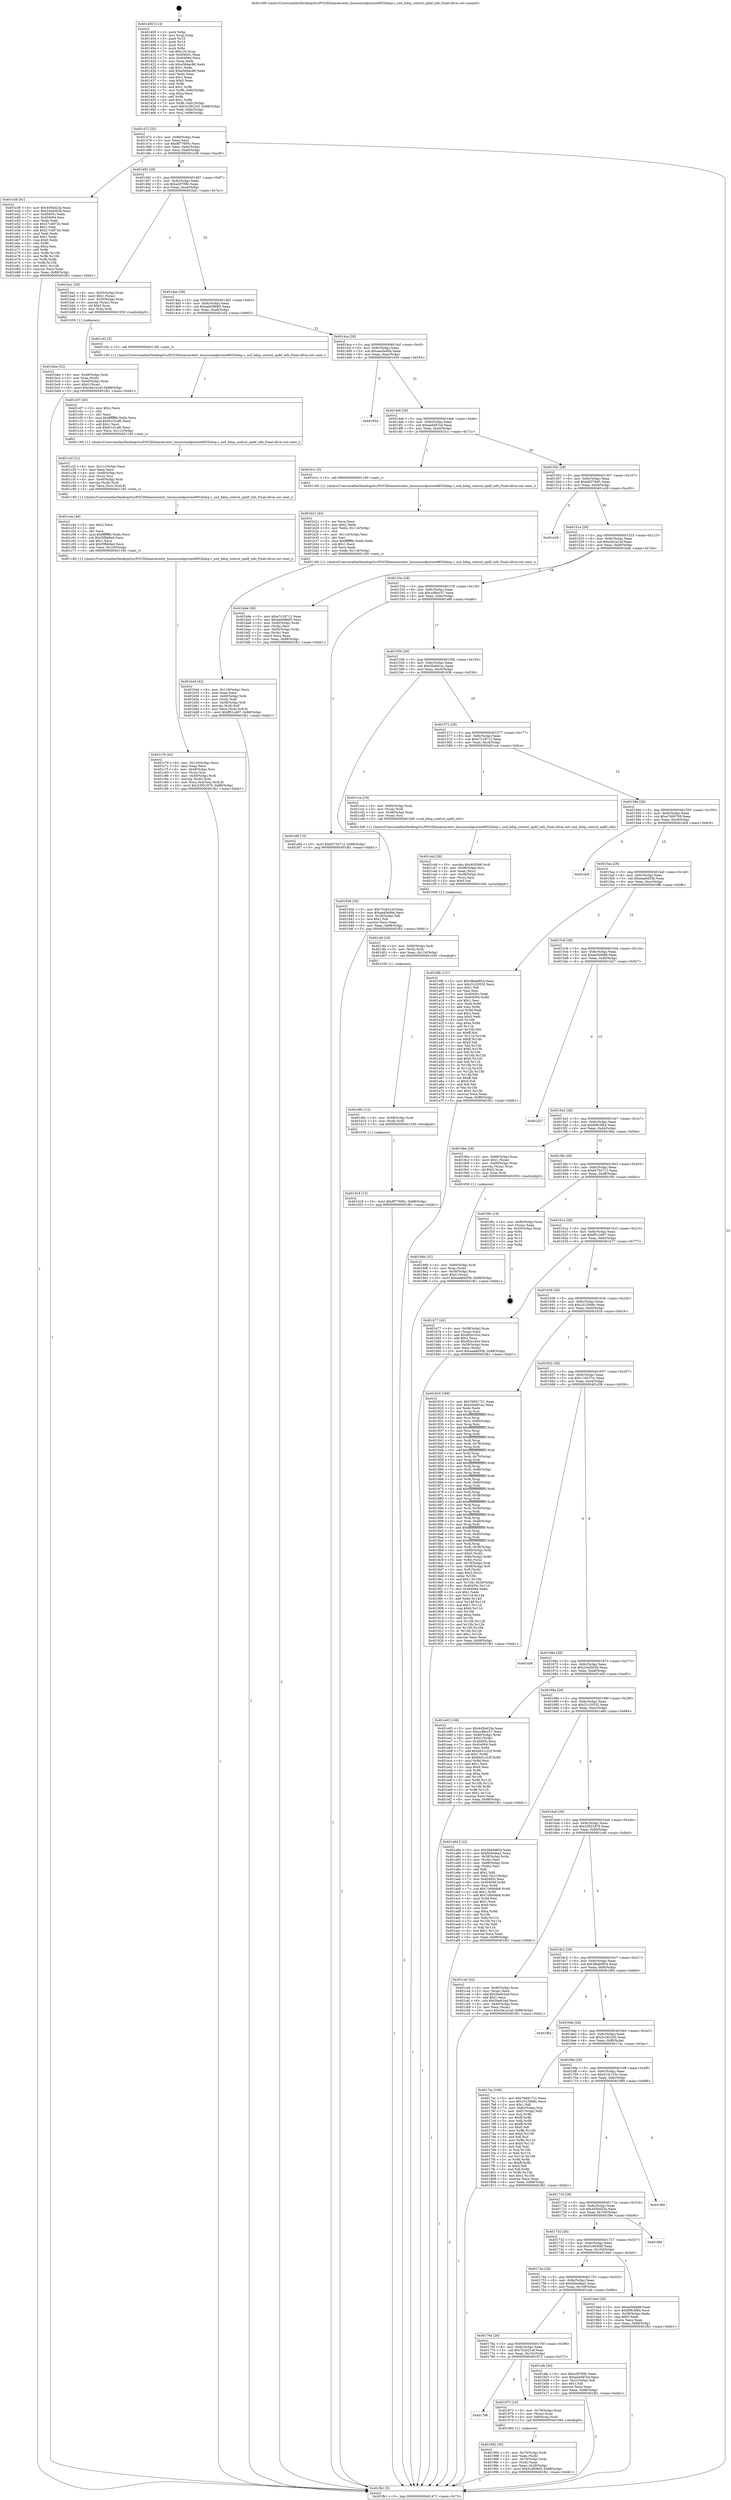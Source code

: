digraph "0x401400" {
  label = "0x401400 (/mnt/c/Users/mathe/Desktop/tcc/POCII/binaries/extr_linuxsoundpcirme9652hdsp.c_snd_hdsp_control_spdif_info_Final-ollvm.out::main(0))"
  labelloc = "t"
  node[shape=record]

  Entry [label="",width=0.3,height=0.3,shape=circle,fillcolor=black,style=filled]
  "0x401472" [label="{
     0x401472 [32]\l
     | [instrs]\l
     &nbsp;&nbsp;0x401472 \<+6\>: mov -0x88(%rbp),%eax\l
     &nbsp;&nbsp;0x401478 \<+2\>: mov %eax,%ecx\l
     &nbsp;&nbsp;0x40147a \<+6\>: sub $0x8f77695c,%ecx\l
     &nbsp;&nbsp;0x401480 \<+6\>: mov %eax,-0x9c(%rbp)\l
     &nbsp;&nbsp;0x401486 \<+6\>: mov %ecx,-0xa0(%rbp)\l
     &nbsp;&nbsp;0x40148c \<+6\>: je 0000000000401e38 \<main+0xa38\>\l
  }"]
  "0x401e38" [label="{
     0x401e38 [91]\l
     | [instrs]\l
     &nbsp;&nbsp;0x401e38 \<+5\>: mov $0x445bd23a,%eax\l
     &nbsp;&nbsp;0x401e3d \<+5\>: mov $0x23ed563b,%ecx\l
     &nbsp;&nbsp;0x401e42 \<+7\>: mov 0x40405c,%edx\l
     &nbsp;&nbsp;0x401e49 \<+7\>: mov 0x404064,%esi\l
     &nbsp;&nbsp;0x401e50 \<+2\>: mov %edx,%edi\l
     &nbsp;&nbsp;0x401e52 \<+6\>: sub $0x27c4972b,%edi\l
     &nbsp;&nbsp;0x401e58 \<+3\>: sub $0x1,%edi\l
     &nbsp;&nbsp;0x401e5b \<+6\>: add $0x27c4972b,%edi\l
     &nbsp;&nbsp;0x401e61 \<+3\>: imul %edi,%edx\l
     &nbsp;&nbsp;0x401e64 \<+3\>: and $0x1,%edx\l
     &nbsp;&nbsp;0x401e67 \<+3\>: cmp $0x0,%edx\l
     &nbsp;&nbsp;0x401e6a \<+4\>: sete %r8b\l
     &nbsp;&nbsp;0x401e6e \<+3\>: cmp $0xa,%esi\l
     &nbsp;&nbsp;0x401e71 \<+4\>: setl %r9b\l
     &nbsp;&nbsp;0x401e75 \<+3\>: mov %r8b,%r10b\l
     &nbsp;&nbsp;0x401e78 \<+3\>: and %r9b,%r10b\l
     &nbsp;&nbsp;0x401e7b \<+3\>: xor %r9b,%r8b\l
     &nbsp;&nbsp;0x401e7e \<+3\>: or %r8b,%r10b\l
     &nbsp;&nbsp;0x401e81 \<+4\>: test $0x1,%r10b\l
     &nbsp;&nbsp;0x401e85 \<+3\>: cmovne %ecx,%eax\l
     &nbsp;&nbsp;0x401e88 \<+6\>: mov %eax,-0x88(%rbp)\l
     &nbsp;&nbsp;0x401e8e \<+5\>: jmp 0000000000401fb1 \<main+0xbb1\>\l
  }"]
  "0x401492" [label="{
     0x401492 [28]\l
     | [instrs]\l
     &nbsp;&nbsp;0x401492 \<+5\>: jmp 0000000000401497 \<main+0x97\>\l
     &nbsp;&nbsp;0x401497 \<+6\>: mov -0x9c(%rbp),%eax\l
     &nbsp;&nbsp;0x40149d \<+5\>: sub $0xa287f0fc,%eax\l
     &nbsp;&nbsp;0x4014a2 \<+6\>: mov %eax,-0xa4(%rbp)\l
     &nbsp;&nbsp;0x4014a8 \<+6\>: je 0000000000401ba1 \<main+0x7a1\>\l
  }"]
  Exit [label="",width=0.3,height=0.3,shape=circle,fillcolor=black,style=filled,peripheries=2]
  "0x401ba1" [label="{
     0x401ba1 [29]\l
     | [instrs]\l
     &nbsp;&nbsp;0x401ba1 \<+4\>: mov -0x50(%rbp),%rax\l
     &nbsp;&nbsp;0x401ba5 \<+6\>: movl $0x1,(%rax)\l
     &nbsp;&nbsp;0x401bab \<+4\>: mov -0x50(%rbp),%rax\l
     &nbsp;&nbsp;0x401baf \<+3\>: movslq (%rax),%rax\l
     &nbsp;&nbsp;0x401bb2 \<+4\>: shl $0x3,%rax\l
     &nbsp;&nbsp;0x401bb6 \<+3\>: mov %rax,%rdi\l
     &nbsp;&nbsp;0x401bb9 \<+5\>: call 0000000000401050 \<malloc@plt\>\l
     | [calls]\l
     &nbsp;&nbsp;0x401050 \{1\} (unknown)\l
  }"]
  "0x4014ae" [label="{
     0x4014ae [28]\l
     | [instrs]\l
     &nbsp;&nbsp;0x4014ae \<+5\>: jmp 00000000004014b3 \<main+0xb3\>\l
     &nbsp;&nbsp;0x4014b3 \<+6\>: mov -0x9c(%rbp),%eax\l
     &nbsp;&nbsp;0x4014b9 \<+5\>: sub $0xabb08b85,%eax\l
     &nbsp;&nbsp;0x4014be \<+6\>: mov %eax,-0xa8(%rbp)\l
     &nbsp;&nbsp;0x4014c4 \<+6\>: je 0000000000401c02 \<main+0x802\>\l
  }"]
  "0x401d18" [label="{
     0x401d18 [15]\l
     | [instrs]\l
     &nbsp;&nbsp;0x401d18 \<+10\>: movl $0x8f77695c,-0x88(%rbp)\l
     &nbsp;&nbsp;0x401d22 \<+5\>: jmp 0000000000401fb1 \<main+0xbb1\>\l
  }"]
  "0x401c02" [label="{
     0x401c02 [5]\l
     | [instrs]\l
     &nbsp;&nbsp;0x401c02 \<+5\>: call 0000000000401160 \<next_i\>\l
     | [calls]\l
     &nbsp;&nbsp;0x401160 \{1\} (/mnt/c/Users/mathe/Desktop/tcc/POCII/binaries/extr_linuxsoundpcirme9652hdsp.c_snd_hdsp_control_spdif_info_Final-ollvm.out::next_i)\l
  }"]
  "0x4014ca" [label="{
     0x4014ca [28]\l
     | [instrs]\l
     &nbsp;&nbsp;0x4014ca \<+5\>: jmp 00000000004014cf \<main+0xcf\>\l
     &nbsp;&nbsp;0x4014cf \<+6\>: mov -0x9c(%rbp),%eax\l
     &nbsp;&nbsp;0x4014d5 \<+5\>: sub $0xaea5e99a,%eax\l
     &nbsp;&nbsp;0x4014da \<+6\>: mov %eax,-0xac(%rbp)\l
     &nbsp;&nbsp;0x4014e0 \<+6\>: je 0000000000401954 \<main+0x554\>\l
  }"]
  "0x401d0c" [label="{
     0x401d0c [12]\l
     | [instrs]\l
     &nbsp;&nbsp;0x401d0c \<+4\>: mov -0x48(%rbp),%rdi\l
     &nbsp;&nbsp;0x401d10 \<+3\>: mov (%rdi),%rdi\l
     &nbsp;&nbsp;0x401d13 \<+5\>: call 0000000000401030 \<free@plt\>\l
     | [calls]\l
     &nbsp;&nbsp;0x401030 \{1\} (unknown)\l
  }"]
  "0x401954" [label="{
     0x401954\l
  }", style=dashed]
  "0x4014e6" [label="{
     0x4014e6 [28]\l
     | [instrs]\l
     &nbsp;&nbsp;0x4014e6 \<+5\>: jmp 00000000004014eb \<main+0xeb\>\l
     &nbsp;&nbsp;0x4014eb \<+6\>: mov -0x9c(%rbp),%eax\l
     &nbsp;&nbsp;0x4014f1 \<+5\>: sub $0xaed487ed,%eax\l
     &nbsp;&nbsp;0x4014f6 \<+6\>: mov %eax,-0xb0(%rbp)\l
     &nbsp;&nbsp;0x4014fc \<+6\>: je 0000000000401b1c \<main+0x71c\>\l
  }"]
  "0x401cfa" [label="{
     0x401cfa [18]\l
     | [instrs]\l
     &nbsp;&nbsp;0x401cfa \<+4\>: mov -0x60(%rbp),%rdi\l
     &nbsp;&nbsp;0x401cfe \<+3\>: mov (%rdi),%rdi\l
     &nbsp;&nbsp;0x401d01 \<+6\>: mov %eax,-0x124(%rbp)\l
     &nbsp;&nbsp;0x401d07 \<+5\>: call 0000000000401030 \<free@plt\>\l
     | [calls]\l
     &nbsp;&nbsp;0x401030 \{1\} (unknown)\l
  }"]
  "0x401b1c" [label="{
     0x401b1c [5]\l
     | [instrs]\l
     &nbsp;&nbsp;0x401b1c \<+5\>: call 0000000000401160 \<next_i\>\l
     | [calls]\l
     &nbsp;&nbsp;0x401160 \{1\} (/mnt/c/Users/mathe/Desktop/tcc/POCII/binaries/extr_linuxsoundpcirme9652hdsp.c_snd_hdsp_control_spdif_info_Final-ollvm.out::next_i)\l
  }"]
  "0x401502" [label="{
     0x401502 [28]\l
     | [instrs]\l
     &nbsp;&nbsp;0x401502 \<+5\>: jmp 0000000000401507 \<main+0x107\>\l
     &nbsp;&nbsp;0x401507 \<+6\>: mov -0x9c(%rbp),%eax\l
     &nbsp;&nbsp;0x40150d \<+5\>: sub $0xb6379ef1,%eax\l
     &nbsp;&nbsp;0x401512 \<+6\>: mov %eax,-0xb4(%rbp)\l
     &nbsp;&nbsp;0x401518 \<+6\>: je 0000000000401e29 \<main+0xa29\>\l
  }"]
  "0x401cdd" [label="{
     0x401cdd [29]\l
     | [instrs]\l
     &nbsp;&nbsp;0x401cdd \<+10\>: movabs $0x4020b6,%rdi\l
     &nbsp;&nbsp;0x401ce7 \<+4\>: mov -0x38(%rbp),%rsi\l
     &nbsp;&nbsp;0x401ceb \<+2\>: mov %eax,(%rsi)\l
     &nbsp;&nbsp;0x401ced \<+4\>: mov -0x38(%rbp),%rsi\l
     &nbsp;&nbsp;0x401cf1 \<+2\>: mov (%rsi),%esi\l
     &nbsp;&nbsp;0x401cf3 \<+2\>: mov $0x0,%al\l
     &nbsp;&nbsp;0x401cf5 \<+5\>: call 0000000000401040 \<printf@plt\>\l
     | [calls]\l
     &nbsp;&nbsp;0x401040 \{1\} (unknown)\l
  }"]
  "0x401e29" [label="{
     0x401e29\l
  }", style=dashed]
  "0x40151e" [label="{
     0x40151e [28]\l
     | [instrs]\l
     &nbsp;&nbsp;0x40151e \<+5\>: jmp 0000000000401523 \<main+0x123\>\l
     &nbsp;&nbsp;0x401523 \<+6\>: mov -0x9c(%rbp),%eax\l
     &nbsp;&nbsp;0x401529 \<+5\>: sub $0xc0e1e1af,%eax\l
     &nbsp;&nbsp;0x40152e \<+6\>: mov %eax,-0xb8(%rbp)\l
     &nbsp;&nbsp;0x401534 \<+6\>: je 0000000000401bde \<main+0x7de\>\l
  }"]
  "0x401c76" [label="{
     0x401c76 [42]\l
     | [instrs]\l
     &nbsp;&nbsp;0x401c76 \<+6\>: mov -0x120(%rbp),%ecx\l
     &nbsp;&nbsp;0x401c7c \<+3\>: imul %eax,%ecx\l
     &nbsp;&nbsp;0x401c7f \<+4\>: mov -0x48(%rbp),%rsi\l
     &nbsp;&nbsp;0x401c83 \<+3\>: mov (%rsi),%rsi\l
     &nbsp;&nbsp;0x401c86 \<+4\>: mov -0x40(%rbp),%rdi\l
     &nbsp;&nbsp;0x401c8a \<+3\>: movslq (%rdi),%rdi\l
     &nbsp;&nbsp;0x401c8d \<+4\>: mov %ecx,0x4(%rsi,%rdi,8)\l
     &nbsp;&nbsp;0x401c91 \<+10\>: movl $0x33931876,-0x88(%rbp)\l
     &nbsp;&nbsp;0x401c9b \<+5\>: jmp 0000000000401fb1 \<main+0xbb1\>\l
  }"]
  "0x401bde" [label="{
     0x401bde [36]\l
     | [instrs]\l
     &nbsp;&nbsp;0x401bde \<+5\>: mov $0xe7c19712,%eax\l
     &nbsp;&nbsp;0x401be3 \<+5\>: mov $0xabb08b85,%ecx\l
     &nbsp;&nbsp;0x401be8 \<+4\>: mov -0x40(%rbp),%rdx\l
     &nbsp;&nbsp;0x401bec \<+2\>: mov (%rdx),%esi\l
     &nbsp;&nbsp;0x401bee \<+4\>: mov -0x50(%rbp),%rdx\l
     &nbsp;&nbsp;0x401bf2 \<+2\>: cmp (%rdx),%esi\l
     &nbsp;&nbsp;0x401bf4 \<+3\>: cmovl %ecx,%eax\l
     &nbsp;&nbsp;0x401bf7 \<+6\>: mov %eax,-0x88(%rbp)\l
     &nbsp;&nbsp;0x401bfd \<+5\>: jmp 0000000000401fb1 \<main+0xbb1\>\l
  }"]
  "0x40153a" [label="{
     0x40153a [28]\l
     | [instrs]\l
     &nbsp;&nbsp;0x40153a \<+5\>: jmp 000000000040153f \<main+0x13f\>\l
     &nbsp;&nbsp;0x40153f \<+6\>: mov -0x9c(%rbp),%eax\l
     &nbsp;&nbsp;0x401545 \<+5\>: sub $0xcc8bcc57,%eax\l
     &nbsp;&nbsp;0x40154a \<+6\>: mov %eax,-0xbc(%rbp)\l
     &nbsp;&nbsp;0x401550 \<+6\>: je 0000000000401efd \<main+0xafd\>\l
  }"]
  "0x401c4e" [label="{
     0x401c4e [40]\l
     | [instrs]\l
     &nbsp;&nbsp;0x401c4e \<+5\>: mov $0x2,%ecx\l
     &nbsp;&nbsp;0x401c53 \<+1\>: cltd\l
     &nbsp;&nbsp;0x401c54 \<+2\>: idiv %ecx\l
     &nbsp;&nbsp;0x401c56 \<+6\>: imul $0xfffffffe,%edx,%ecx\l
     &nbsp;&nbsp;0x401c5c \<+6\>: sub $0xf3fbb8ed,%ecx\l
     &nbsp;&nbsp;0x401c62 \<+3\>: add $0x1,%ecx\l
     &nbsp;&nbsp;0x401c65 \<+6\>: add $0xf3fbb8ed,%ecx\l
     &nbsp;&nbsp;0x401c6b \<+6\>: mov %ecx,-0x120(%rbp)\l
     &nbsp;&nbsp;0x401c71 \<+5\>: call 0000000000401160 \<next_i\>\l
     | [calls]\l
     &nbsp;&nbsp;0x401160 \{1\} (/mnt/c/Users/mathe/Desktop/tcc/POCII/binaries/extr_linuxsoundpcirme9652hdsp.c_snd_hdsp_control_spdif_info_Final-ollvm.out::next_i)\l
  }"]
  "0x401efd" [label="{
     0x401efd [15]\l
     | [instrs]\l
     &nbsp;&nbsp;0x401efd \<+10\>: movl $0xf4754712,-0x88(%rbp)\l
     &nbsp;&nbsp;0x401f07 \<+5\>: jmp 0000000000401fb1 \<main+0xbb1\>\l
  }"]
  "0x401556" [label="{
     0x401556 [28]\l
     | [instrs]\l
     &nbsp;&nbsp;0x401556 \<+5\>: jmp 000000000040155b \<main+0x15b\>\l
     &nbsp;&nbsp;0x40155b \<+6\>: mov -0x9c(%rbp),%eax\l
     &nbsp;&nbsp;0x401561 \<+5\>: sub $0xd5a691ec,%eax\l
     &nbsp;&nbsp;0x401566 \<+6\>: mov %eax,-0xc0(%rbp)\l
     &nbsp;&nbsp;0x40156c \<+6\>: je 0000000000401936 \<main+0x536\>\l
  }"]
  "0x401c2f" [label="{
     0x401c2f [31]\l
     | [instrs]\l
     &nbsp;&nbsp;0x401c2f \<+6\>: mov -0x11c(%rbp),%ecx\l
     &nbsp;&nbsp;0x401c35 \<+3\>: imul %eax,%ecx\l
     &nbsp;&nbsp;0x401c38 \<+4\>: mov -0x48(%rbp),%rsi\l
     &nbsp;&nbsp;0x401c3c \<+3\>: mov (%rsi),%rsi\l
     &nbsp;&nbsp;0x401c3f \<+4\>: mov -0x40(%rbp),%rdi\l
     &nbsp;&nbsp;0x401c43 \<+3\>: movslq (%rdi),%rdi\l
     &nbsp;&nbsp;0x401c46 \<+3\>: mov %ecx,(%rsi,%rdi,8)\l
     &nbsp;&nbsp;0x401c49 \<+5\>: call 0000000000401160 \<next_i\>\l
     | [calls]\l
     &nbsp;&nbsp;0x401160 \{1\} (/mnt/c/Users/mathe/Desktop/tcc/POCII/binaries/extr_linuxsoundpcirme9652hdsp.c_snd_hdsp_control_spdif_info_Final-ollvm.out::next_i)\l
  }"]
  "0x401936" [label="{
     0x401936 [30]\l
     | [instrs]\l
     &nbsp;&nbsp;0x401936 \<+5\>: mov $0x702b21ef,%eax\l
     &nbsp;&nbsp;0x40193b \<+5\>: mov $0xaea5e99a,%ecx\l
     &nbsp;&nbsp;0x401940 \<+3\>: mov -0x29(%rbp),%dl\l
     &nbsp;&nbsp;0x401943 \<+3\>: test $0x1,%dl\l
     &nbsp;&nbsp;0x401946 \<+3\>: cmovne %ecx,%eax\l
     &nbsp;&nbsp;0x401949 \<+6\>: mov %eax,-0x88(%rbp)\l
     &nbsp;&nbsp;0x40194f \<+5\>: jmp 0000000000401fb1 \<main+0xbb1\>\l
  }"]
  "0x401572" [label="{
     0x401572 [28]\l
     | [instrs]\l
     &nbsp;&nbsp;0x401572 \<+5\>: jmp 0000000000401577 \<main+0x177\>\l
     &nbsp;&nbsp;0x401577 \<+6\>: mov -0x9c(%rbp),%eax\l
     &nbsp;&nbsp;0x40157d \<+5\>: sub $0xe7c19712,%eax\l
     &nbsp;&nbsp;0x401582 \<+6\>: mov %eax,-0xc4(%rbp)\l
     &nbsp;&nbsp;0x401588 \<+6\>: je 0000000000401cca \<main+0x8ca\>\l
  }"]
  "0x401c07" [label="{
     0x401c07 [40]\l
     | [instrs]\l
     &nbsp;&nbsp;0x401c07 \<+5\>: mov $0x2,%ecx\l
     &nbsp;&nbsp;0x401c0c \<+1\>: cltd\l
     &nbsp;&nbsp;0x401c0d \<+2\>: idiv %ecx\l
     &nbsp;&nbsp;0x401c0f \<+6\>: imul $0xfffffffe,%edx,%ecx\l
     &nbsp;&nbsp;0x401c15 \<+6\>: add $0xfc101af0,%ecx\l
     &nbsp;&nbsp;0x401c1b \<+3\>: add $0x1,%ecx\l
     &nbsp;&nbsp;0x401c1e \<+6\>: sub $0xfc101af0,%ecx\l
     &nbsp;&nbsp;0x401c24 \<+6\>: mov %ecx,-0x11c(%rbp)\l
     &nbsp;&nbsp;0x401c2a \<+5\>: call 0000000000401160 \<next_i\>\l
     | [calls]\l
     &nbsp;&nbsp;0x401160 \{1\} (/mnt/c/Users/mathe/Desktop/tcc/POCII/binaries/extr_linuxsoundpcirme9652hdsp.c_snd_hdsp_control_spdif_info_Final-ollvm.out::next_i)\l
  }"]
  "0x401cca" [label="{
     0x401cca [19]\l
     | [instrs]\l
     &nbsp;&nbsp;0x401cca \<+4\>: mov -0x60(%rbp),%rax\l
     &nbsp;&nbsp;0x401cce \<+3\>: mov (%rax),%rdi\l
     &nbsp;&nbsp;0x401cd1 \<+4\>: mov -0x48(%rbp),%rax\l
     &nbsp;&nbsp;0x401cd5 \<+3\>: mov (%rax),%rsi\l
     &nbsp;&nbsp;0x401cd8 \<+5\>: call 00000000004013d0 \<snd_hdsp_control_spdif_info\>\l
     | [calls]\l
     &nbsp;&nbsp;0x4013d0 \{1\} (/mnt/c/Users/mathe/Desktop/tcc/POCII/binaries/extr_linuxsoundpcirme9652hdsp.c_snd_hdsp_control_spdif_info_Final-ollvm.out::snd_hdsp_control_spdif_info)\l
  }"]
  "0x40158e" [label="{
     0x40158e [28]\l
     | [instrs]\l
     &nbsp;&nbsp;0x40158e \<+5\>: jmp 0000000000401593 \<main+0x193\>\l
     &nbsp;&nbsp;0x401593 \<+6\>: mov -0x9c(%rbp),%eax\l
     &nbsp;&nbsp;0x401599 \<+5\>: sub $0xe7d09709,%eax\l
     &nbsp;&nbsp;0x40159e \<+6\>: mov %eax,-0xc8(%rbp)\l
     &nbsp;&nbsp;0x4015a4 \<+6\>: je 0000000000401dc9 \<main+0x9c9\>\l
  }"]
  "0x401bbe" [label="{
     0x401bbe [32]\l
     | [instrs]\l
     &nbsp;&nbsp;0x401bbe \<+4\>: mov -0x48(%rbp),%rdi\l
     &nbsp;&nbsp;0x401bc2 \<+3\>: mov %rax,(%rdi)\l
     &nbsp;&nbsp;0x401bc5 \<+4\>: mov -0x40(%rbp),%rax\l
     &nbsp;&nbsp;0x401bc9 \<+6\>: movl $0x0,(%rax)\l
     &nbsp;&nbsp;0x401bcf \<+10\>: movl $0xc0e1e1af,-0x88(%rbp)\l
     &nbsp;&nbsp;0x401bd9 \<+5\>: jmp 0000000000401fb1 \<main+0xbb1\>\l
  }"]
  "0x401dc9" [label="{
     0x401dc9\l
  }", style=dashed]
  "0x4015aa" [label="{
     0x4015aa [28]\l
     | [instrs]\l
     &nbsp;&nbsp;0x4015aa \<+5\>: jmp 00000000004015af \<main+0x1af\>\l
     &nbsp;&nbsp;0x4015af \<+6\>: mov -0x9c(%rbp),%eax\l
     &nbsp;&nbsp;0x4015b5 \<+5\>: sub $0xeaa6d35b,%eax\l
     &nbsp;&nbsp;0x4015ba \<+6\>: mov %eax,-0xcc(%rbp)\l
     &nbsp;&nbsp;0x4015c0 \<+6\>: je 00000000004019fb \<main+0x5fb\>\l
  }"]
  "0x401b4d" [label="{
     0x401b4d [42]\l
     | [instrs]\l
     &nbsp;&nbsp;0x401b4d \<+6\>: mov -0x118(%rbp),%ecx\l
     &nbsp;&nbsp;0x401b53 \<+3\>: imul %eax,%ecx\l
     &nbsp;&nbsp;0x401b56 \<+4\>: mov -0x60(%rbp),%rdi\l
     &nbsp;&nbsp;0x401b5a \<+3\>: mov (%rdi),%rdi\l
     &nbsp;&nbsp;0x401b5d \<+4\>: mov -0x58(%rbp),%r8\l
     &nbsp;&nbsp;0x401b61 \<+3\>: movslq (%r8),%r8\l
     &nbsp;&nbsp;0x401b64 \<+4\>: mov %ecx,(%rdi,%r8,4)\l
     &nbsp;&nbsp;0x401b68 \<+10\>: movl $0xff31cd97,-0x88(%rbp)\l
     &nbsp;&nbsp;0x401b72 \<+5\>: jmp 0000000000401fb1 \<main+0xbb1\>\l
  }"]
  "0x4019fb" [label="{
     0x4019fb [137]\l
     | [instrs]\l
     &nbsp;&nbsp;0x4019fb \<+5\>: mov $0x38add854,%eax\l
     &nbsp;&nbsp;0x401a00 \<+5\>: mov $0x31c20532,%ecx\l
     &nbsp;&nbsp;0x401a05 \<+2\>: mov $0x1,%dl\l
     &nbsp;&nbsp;0x401a07 \<+2\>: xor %esi,%esi\l
     &nbsp;&nbsp;0x401a09 \<+7\>: mov 0x40405c,%edi\l
     &nbsp;&nbsp;0x401a10 \<+8\>: mov 0x404064,%r8d\l
     &nbsp;&nbsp;0x401a18 \<+3\>: sub $0x1,%esi\l
     &nbsp;&nbsp;0x401a1b \<+3\>: mov %edi,%r9d\l
     &nbsp;&nbsp;0x401a1e \<+3\>: add %esi,%r9d\l
     &nbsp;&nbsp;0x401a21 \<+4\>: imul %r9d,%edi\l
     &nbsp;&nbsp;0x401a25 \<+3\>: and $0x1,%edi\l
     &nbsp;&nbsp;0x401a28 \<+3\>: cmp $0x0,%edi\l
     &nbsp;&nbsp;0x401a2b \<+4\>: sete %r10b\l
     &nbsp;&nbsp;0x401a2f \<+4\>: cmp $0xa,%r8d\l
     &nbsp;&nbsp;0x401a33 \<+4\>: setl %r11b\l
     &nbsp;&nbsp;0x401a37 \<+3\>: mov %r10b,%bl\l
     &nbsp;&nbsp;0x401a3a \<+3\>: xor $0xff,%bl\l
     &nbsp;&nbsp;0x401a3d \<+3\>: mov %r11b,%r14b\l
     &nbsp;&nbsp;0x401a40 \<+4\>: xor $0xff,%r14b\l
     &nbsp;&nbsp;0x401a44 \<+3\>: xor $0x0,%dl\l
     &nbsp;&nbsp;0x401a47 \<+3\>: mov %bl,%r15b\l
     &nbsp;&nbsp;0x401a4a \<+4\>: and $0x0,%r15b\l
     &nbsp;&nbsp;0x401a4e \<+3\>: and %dl,%r10b\l
     &nbsp;&nbsp;0x401a51 \<+3\>: mov %r14b,%r12b\l
     &nbsp;&nbsp;0x401a54 \<+4\>: and $0x0,%r12b\l
     &nbsp;&nbsp;0x401a58 \<+3\>: and %dl,%r11b\l
     &nbsp;&nbsp;0x401a5b \<+3\>: or %r10b,%r15b\l
     &nbsp;&nbsp;0x401a5e \<+3\>: or %r11b,%r12b\l
     &nbsp;&nbsp;0x401a61 \<+3\>: xor %r12b,%r15b\l
     &nbsp;&nbsp;0x401a64 \<+3\>: or %r14b,%bl\l
     &nbsp;&nbsp;0x401a67 \<+3\>: xor $0xff,%bl\l
     &nbsp;&nbsp;0x401a6a \<+3\>: or $0x0,%dl\l
     &nbsp;&nbsp;0x401a6d \<+2\>: and %dl,%bl\l
     &nbsp;&nbsp;0x401a6f \<+3\>: or %bl,%r15b\l
     &nbsp;&nbsp;0x401a72 \<+4\>: test $0x1,%r15b\l
     &nbsp;&nbsp;0x401a76 \<+3\>: cmovne %ecx,%eax\l
     &nbsp;&nbsp;0x401a79 \<+6\>: mov %eax,-0x88(%rbp)\l
     &nbsp;&nbsp;0x401a7f \<+5\>: jmp 0000000000401fb1 \<main+0xbb1\>\l
  }"]
  "0x4015c6" [label="{
     0x4015c6 [28]\l
     | [instrs]\l
     &nbsp;&nbsp;0x4015c6 \<+5\>: jmp 00000000004015cb \<main+0x1cb\>\l
     &nbsp;&nbsp;0x4015cb \<+6\>: mov -0x9c(%rbp),%eax\l
     &nbsp;&nbsp;0x4015d1 \<+5\>: sub $0xee5ef488,%eax\l
     &nbsp;&nbsp;0x4015d6 \<+6\>: mov %eax,-0xd0(%rbp)\l
     &nbsp;&nbsp;0x4015dc \<+6\>: je 0000000000401d27 \<main+0x927\>\l
  }"]
  "0x401b21" [label="{
     0x401b21 [44]\l
     | [instrs]\l
     &nbsp;&nbsp;0x401b21 \<+2\>: xor %ecx,%ecx\l
     &nbsp;&nbsp;0x401b23 \<+5\>: mov $0x2,%edx\l
     &nbsp;&nbsp;0x401b28 \<+6\>: mov %edx,-0x114(%rbp)\l
     &nbsp;&nbsp;0x401b2e \<+1\>: cltd\l
     &nbsp;&nbsp;0x401b2f \<+6\>: mov -0x114(%rbp),%esi\l
     &nbsp;&nbsp;0x401b35 \<+2\>: idiv %esi\l
     &nbsp;&nbsp;0x401b37 \<+6\>: imul $0xfffffffe,%edx,%edx\l
     &nbsp;&nbsp;0x401b3d \<+3\>: sub $0x1,%ecx\l
     &nbsp;&nbsp;0x401b40 \<+2\>: sub %ecx,%edx\l
     &nbsp;&nbsp;0x401b42 \<+6\>: mov %edx,-0x118(%rbp)\l
     &nbsp;&nbsp;0x401b48 \<+5\>: call 0000000000401160 \<next_i\>\l
     | [calls]\l
     &nbsp;&nbsp;0x401160 \{1\} (/mnt/c/Users/mathe/Desktop/tcc/POCII/binaries/extr_linuxsoundpcirme9652hdsp.c_snd_hdsp_control_spdif_info_Final-ollvm.out::next_i)\l
  }"]
  "0x401d27" [label="{
     0x401d27\l
  }", style=dashed]
  "0x4015e2" [label="{
     0x4015e2 [28]\l
     | [instrs]\l
     &nbsp;&nbsp;0x4015e2 \<+5\>: jmp 00000000004015e7 \<main+0x1e7\>\l
     &nbsp;&nbsp;0x4015e7 \<+6\>: mov -0x9c(%rbp),%eax\l
     &nbsp;&nbsp;0x4015ed \<+5\>: sub $0xf08c5fb4,%eax\l
     &nbsp;&nbsp;0x4015f2 \<+6\>: mov %eax,-0xd4(%rbp)\l
     &nbsp;&nbsp;0x4015f8 \<+6\>: je 00000000004019be \<main+0x5be\>\l
  }"]
  "0x4019db" [label="{
     0x4019db [32]\l
     | [instrs]\l
     &nbsp;&nbsp;0x4019db \<+4\>: mov -0x60(%rbp),%rdi\l
     &nbsp;&nbsp;0x4019df \<+3\>: mov %rax,(%rdi)\l
     &nbsp;&nbsp;0x4019e2 \<+4\>: mov -0x58(%rbp),%rax\l
     &nbsp;&nbsp;0x4019e6 \<+6\>: movl $0x0,(%rax)\l
     &nbsp;&nbsp;0x4019ec \<+10\>: movl $0xeaa6d35b,-0x88(%rbp)\l
     &nbsp;&nbsp;0x4019f6 \<+5\>: jmp 0000000000401fb1 \<main+0xbb1\>\l
  }"]
  "0x4019be" [label="{
     0x4019be [29]\l
     | [instrs]\l
     &nbsp;&nbsp;0x4019be \<+4\>: mov -0x68(%rbp),%rax\l
     &nbsp;&nbsp;0x4019c2 \<+6\>: movl $0x1,(%rax)\l
     &nbsp;&nbsp;0x4019c8 \<+4\>: mov -0x68(%rbp),%rax\l
     &nbsp;&nbsp;0x4019cc \<+3\>: movslq (%rax),%rax\l
     &nbsp;&nbsp;0x4019cf \<+4\>: shl $0x2,%rax\l
     &nbsp;&nbsp;0x4019d3 \<+3\>: mov %rax,%rdi\l
     &nbsp;&nbsp;0x4019d6 \<+5\>: call 0000000000401050 \<malloc@plt\>\l
     | [calls]\l
     &nbsp;&nbsp;0x401050 \{1\} (unknown)\l
  }"]
  "0x4015fe" [label="{
     0x4015fe [28]\l
     | [instrs]\l
     &nbsp;&nbsp;0x4015fe \<+5\>: jmp 0000000000401603 \<main+0x203\>\l
     &nbsp;&nbsp;0x401603 \<+6\>: mov -0x9c(%rbp),%eax\l
     &nbsp;&nbsp;0x401609 \<+5\>: sub $0xf4754712,%eax\l
     &nbsp;&nbsp;0x40160e \<+6\>: mov %eax,-0xd8(%rbp)\l
     &nbsp;&nbsp;0x401614 \<+6\>: je 0000000000401f0c \<main+0xb0c\>\l
  }"]
  "0x401982" [label="{
     0x401982 [30]\l
     | [instrs]\l
     &nbsp;&nbsp;0x401982 \<+4\>: mov -0x70(%rbp),%rdi\l
     &nbsp;&nbsp;0x401986 \<+2\>: mov %eax,(%rdi)\l
     &nbsp;&nbsp;0x401988 \<+4\>: mov -0x70(%rbp),%rdi\l
     &nbsp;&nbsp;0x40198c \<+2\>: mov (%rdi),%eax\l
     &nbsp;&nbsp;0x40198e \<+3\>: mov %eax,-0x28(%rbp)\l
     &nbsp;&nbsp;0x401991 \<+10\>: movl $0x5c493fd5,-0x88(%rbp)\l
     &nbsp;&nbsp;0x40199b \<+5\>: jmp 0000000000401fb1 \<main+0xbb1\>\l
  }"]
  "0x401f0c" [label="{
     0x401f0c [19]\l
     | [instrs]\l
     &nbsp;&nbsp;0x401f0c \<+4\>: mov -0x80(%rbp),%rax\l
     &nbsp;&nbsp;0x401f10 \<+2\>: mov (%rax),%eax\l
     &nbsp;&nbsp;0x401f12 \<+4\>: lea -0x20(%rbp),%rsp\l
     &nbsp;&nbsp;0x401f16 \<+1\>: pop %rbx\l
     &nbsp;&nbsp;0x401f17 \<+2\>: pop %r12\l
     &nbsp;&nbsp;0x401f19 \<+2\>: pop %r14\l
     &nbsp;&nbsp;0x401f1b \<+2\>: pop %r15\l
     &nbsp;&nbsp;0x401f1d \<+1\>: pop %rbp\l
     &nbsp;&nbsp;0x401f1e \<+1\>: ret\l
  }"]
  "0x40161a" [label="{
     0x40161a [28]\l
     | [instrs]\l
     &nbsp;&nbsp;0x40161a \<+5\>: jmp 000000000040161f \<main+0x21f\>\l
     &nbsp;&nbsp;0x40161f \<+6\>: mov -0x9c(%rbp),%eax\l
     &nbsp;&nbsp;0x401625 \<+5\>: sub $0xff31cd97,%eax\l
     &nbsp;&nbsp;0x40162a \<+6\>: mov %eax,-0xdc(%rbp)\l
     &nbsp;&nbsp;0x401630 \<+6\>: je 0000000000401b77 \<main+0x777\>\l
  }"]
  "0x401786" [label="{
     0x401786\l
  }", style=dashed]
  "0x401b77" [label="{
     0x401b77 [42]\l
     | [instrs]\l
     &nbsp;&nbsp;0x401b77 \<+4\>: mov -0x58(%rbp),%rax\l
     &nbsp;&nbsp;0x401b7b \<+2\>: mov (%rax),%ecx\l
     &nbsp;&nbsp;0x401b7d \<+6\>: add $0x9f2e162e,%ecx\l
     &nbsp;&nbsp;0x401b83 \<+3\>: add $0x1,%ecx\l
     &nbsp;&nbsp;0x401b86 \<+6\>: sub $0x9f2e162e,%ecx\l
     &nbsp;&nbsp;0x401b8c \<+4\>: mov -0x58(%rbp),%rax\l
     &nbsp;&nbsp;0x401b90 \<+2\>: mov %ecx,(%rax)\l
     &nbsp;&nbsp;0x401b92 \<+10\>: movl $0xeaa6d35b,-0x88(%rbp)\l
     &nbsp;&nbsp;0x401b9c \<+5\>: jmp 0000000000401fb1 \<main+0xbb1\>\l
  }"]
  "0x401636" [label="{
     0x401636 [28]\l
     | [instrs]\l
     &nbsp;&nbsp;0x401636 \<+5\>: jmp 000000000040163b \<main+0x23b\>\l
     &nbsp;&nbsp;0x40163b \<+6\>: mov -0x9c(%rbp),%eax\l
     &nbsp;&nbsp;0x401641 \<+5\>: sub $0x10150b9c,%eax\l
     &nbsp;&nbsp;0x401646 \<+6\>: mov %eax,-0xe0(%rbp)\l
     &nbsp;&nbsp;0x40164c \<+6\>: je 0000000000401816 \<main+0x416\>\l
  }"]
  "0x401972" [label="{
     0x401972 [16]\l
     | [instrs]\l
     &nbsp;&nbsp;0x401972 \<+4\>: mov -0x78(%rbp),%rax\l
     &nbsp;&nbsp;0x401976 \<+3\>: mov (%rax),%rax\l
     &nbsp;&nbsp;0x401979 \<+4\>: mov 0x8(%rax),%rdi\l
     &nbsp;&nbsp;0x40197d \<+5\>: call 0000000000401060 \<atoi@plt\>\l
     | [calls]\l
     &nbsp;&nbsp;0x401060 \{1\} (unknown)\l
  }"]
  "0x401816" [label="{
     0x401816 [288]\l
     | [instrs]\l
     &nbsp;&nbsp;0x401816 \<+5\>: mov $0x76691721,%eax\l
     &nbsp;&nbsp;0x40181b \<+5\>: mov $0xd5a691ec,%ecx\l
     &nbsp;&nbsp;0x401820 \<+2\>: xor %edx,%edx\l
     &nbsp;&nbsp;0x401822 \<+3\>: mov %rsp,%rsi\l
     &nbsp;&nbsp;0x401825 \<+4\>: add $0xfffffffffffffff0,%rsi\l
     &nbsp;&nbsp;0x401829 \<+3\>: mov %rsi,%rsp\l
     &nbsp;&nbsp;0x40182c \<+4\>: mov %rsi,-0x80(%rbp)\l
     &nbsp;&nbsp;0x401830 \<+3\>: mov %rsp,%rsi\l
     &nbsp;&nbsp;0x401833 \<+4\>: add $0xfffffffffffffff0,%rsi\l
     &nbsp;&nbsp;0x401837 \<+3\>: mov %rsi,%rsp\l
     &nbsp;&nbsp;0x40183a \<+3\>: mov %rsp,%rdi\l
     &nbsp;&nbsp;0x40183d \<+4\>: add $0xfffffffffffffff0,%rdi\l
     &nbsp;&nbsp;0x401841 \<+3\>: mov %rdi,%rsp\l
     &nbsp;&nbsp;0x401844 \<+4\>: mov %rdi,-0x78(%rbp)\l
     &nbsp;&nbsp;0x401848 \<+3\>: mov %rsp,%rdi\l
     &nbsp;&nbsp;0x40184b \<+4\>: add $0xfffffffffffffff0,%rdi\l
     &nbsp;&nbsp;0x40184f \<+3\>: mov %rdi,%rsp\l
     &nbsp;&nbsp;0x401852 \<+4\>: mov %rdi,-0x70(%rbp)\l
     &nbsp;&nbsp;0x401856 \<+3\>: mov %rsp,%rdi\l
     &nbsp;&nbsp;0x401859 \<+4\>: add $0xfffffffffffffff0,%rdi\l
     &nbsp;&nbsp;0x40185d \<+3\>: mov %rdi,%rsp\l
     &nbsp;&nbsp;0x401860 \<+4\>: mov %rdi,-0x68(%rbp)\l
     &nbsp;&nbsp;0x401864 \<+3\>: mov %rsp,%rdi\l
     &nbsp;&nbsp;0x401867 \<+4\>: add $0xfffffffffffffff0,%rdi\l
     &nbsp;&nbsp;0x40186b \<+3\>: mov %rdi,%rsp\l
     &nbsp;&nbsp;0x40186e \<+4\>: mov %rdi,-0x60(%rbp)\l
     &nbsp;&nbsp;0x401872 \<+3\>: mov %rsp,%rdi\l
     &nbsp;&nbsp;0x401875 \<+4\>: add $0xfffffffffffffff0,%rdi\l
     &nbsp;&nbsp;0x401879 \<+3\>: mov %rdi,%rsp\l
     &nbsp;&nbsp;0x40187c \<+4\>: mov %rdi,-0x58(%rbp)\l
     &nbsp;&nbsp;0x401880 \<+3\>: mov %rsp,%rdi\l
     &nbsp;&nbsp;0x401883 \<+4\>: add $0xfffffffffffffff0,%rdi\l
     &nbsp;&nbsp;0x401887 \<+3\>: mov %rdi,%rsp\l
     &nbsp;&nbsp;0x40188a \<+4\>: mov %rdi,-0x50(%rbp)\l
     &nbsp;&nbsp;0x40188e \<+3\>: mov %rsp,%rdi\l
     &nbsp;&nbsp;0x401891 \<+4\>: add $0xfffffffffffffff0,%rdi\l
     &nbsp;&nbsp;0x401895 \<+3\>: mov %rdi,%rsp\l
     &nbsp;&nbsp;0x401898 \<+4\>: mov %rdi,-0x48(%rbp)\l
     &nbsp;&nbsp;0x40189c \<+3\>: mov %rsp,%rdi\l
     &nbsp;&nbsp;0x40189f \<+4\>: add $0xfffffffffffffff0,%rdi\l
     &nbsp;&nbsp;0x4018a3 \<+3\>: mov %rdi,%rsp\l
     &nbsp;&nbsp;0x4018a6 \<+4\>: mov %rdi,-0x40(%rbp)\l
     &nbsp;&nbsp;0x4018aa \<+3\>: mov %rsp,%rdi\l
     &nbsp;&nbsp;0x4018ad \<+4\>: add $0xfffffffffffffff0,%rdi\l
     &nbsp;&nbsp;0x4018b1 \<+3\>: mov %rdi,%rsp\l
     &nbsp;&nbsp;0x4018b4 \<+4\>: mov %rdi,-0x38(%rbp)\l
     &nbsp;&nbsp;0x4018b8 \<+4\>: mov -0x80(%rbp),%rdi\l
     &nbsp;&nbsp;0x4018bc \<+6\>: movl $0x0,(%rdi)\l
     &nbsp;&nbsp;0x4018c2 \<+7\>: mov -0x8c(%rbp),%r8d\l
     &nbsp;&nbsp;0x4018c9 \<+3\>: mov %r8d,(%rsi)\l
     &nbsp;&nbsp;0x4018cc \<+4\>: mov -0x78(%rbp),%rdi\l
     &nbsp;&nbsp;0x4018d0 \<+7\>: mov -0x98(%rbp),%r9\l
     &nbsp;&nbsp;0x4018d7 \<+3\>: mov %r9,(%rdi)\l
     &nbsp;&nbsp;0x4018da \<+3\>: cmpl $0x2,(%rsi)\l
     &nbsp;&nbsp;0x4018dd \<+4\>: setne %r10b\l
     &nbsp;&nbsp;0x4018e1 \<+4\>: and $0x1,%r10b\l
     &nbsp;&nbsp;0x4018e5 \<+4\>: mov %r10b,-0x29(%rbp)\l
     &nbsp;&nbsp;0x4018e9 \<+8\>: mov 0x40405c,%r11d\l
     &nbsp;&nbsp;0x4018f1 \<+7\>: mov 0x404064,%ebx\l
     &nbsp;&nbsp;0x4018f8 \<+3\>: sub $0x1,%edx\l
     &nbsp;&nbsp;0x4018fb \<+3\>: mov %r11d,%r14d\l
     &nbsp;&nbsp;0x4018fe \<+3\>: add %edx,%r14d\l
     &nbsp;&nbsp;0x401901 \<+4\>: imul %r14d,%r11d\l
     &nbsp;&nbsp;0x401905 \<+4\>: and $0x1,%r11d\l
     &nbsp;&nbsp;0x401909 \<+4\>: cmp $0x0,%r11d\l
     &nbsp;&nbsp;0x40190d \<+4\>: sete %r10b\l
     &nbsp;&nbsp;0x401911 \<+3\>: cmp $0xa,%ebx\l
     &nbsp;&nbsp;0x401914 \<+4\>: setl %r15b\l
     &nbsp;&nbsp;0x401918 \<+3\>: mov %r10b,%r12b\l
     &nbsp;&nbsp;0x40191b \<+3\>: and %r15b,%r12b\l
     &nbsp;&nbsp;0x40191e \<+3\>: xor %r15b,%r10b\l
     &nbsp;&nbsp;0x401921 \<+3\>: or %r10b,%r12b\l
     &nbsp;&nbsp;0x401924 \<+4\>: test $0x1,%r12b\l
     &nbsp;&nbsp;0x401928 \<+3\>: cmovne %ecx,%eax\l
     &nbsp;&nbsp;0x40192b \<+6\>: mov %eax,-0x88(%rbp)\l
     &nbsp;&nbsp;0x401931 \<+5\>: jmp 0000000000401fb1 \<main+0xbb1\>\l
  }"]
  "0x401652" [label="{
     0x401652 [28]\l
     | [instrs]\l
     &nbsp;&nbsp;0x401652 \<+5\>: jmp 0000000000401657 \<main+0x257\>\l
     &nbsp;&nbsp;0x401657 \<+6\>: mov -0x9c(%rbp),%eax\l
     &nbsp;&nbsp;0x40165d \<+5\>: sub $0x114027cc,%eax\l
     &nbsp;&nbsp;0x401662 \<+6\>: mov %eax,-0xe4(%rbp)\l
     &nbsp;&nbsp;0x401668 \<+6\>: je 0000000000401d36 \<main+0x936\>\l
  }"]
  "0x40176a" [label="{
     0x40176a [28]\l
     | [instrs]\l
     &nbsp;&nbsp;0x40176a \<+5\>: jmp 000000000040176f \<main+0x36f\>\l
     &nbsp;&nbsp;0x40176f \<+6\>: mov -0x9c(%rbp),%eax\l
     &nbsp;&nbsp;0x401775 \<+5\>: sub $0x702b21ef,%eax\l
     &nbsp;&nbsp;0x40177a \<+6\>: mov %eax,-0x10c(%rbp)\l
     &nbsp;&nbsp;0x401780 \<+6\>: je 0000000000401972 \<main+0x572\>\l
  }"]
  "0x401d36" [label="{
     0x401d36\l
  }", style=dashed]
  "0x40166e" [label="{
     0x40166e [28]\l
     | [instrs]\l
     &nbsp;&nbsp;0x40166e \<+5\>: jmp 0000000000401673 \<main+0x273\>\l
     &nbsp;&nbsp;0x401673 \<+6\>: mov -0x9c(%rbp),%eax\l
     &nbsp;&nbsp;0x401679 \<+5\>: sub $0x23ed563b,%eax\l
     &nbsp;&nbsp;0x40167e \<+6\>: mov %eax,-0xe8(%rbp)\l
     &nbsp;&nbsp;0x401684 \<+6\>: je 0000000000401e93 \<main+0xa93\>\l
  }"]
  "0x401afe" [label="{
     0x401afe [30]\l
     | [instrs]\l
     &nbsp;&nbsp;0x401afe \<+5\>: mov $0xa287f0fc,%eax\l
     &nbsp;&nbsp;0x401b03 \<+5\>: mov $0xaed487ed,%ecx\l
     &nbsp;&nbsp;0x401b08 \<+3\>: mov -0x21(%rbp),%dl\l
     &nbsp;&nbsp;0x401b0b \<+3\>: test $0x1,%dl\l
     &nbsp;&nbsp;0x401b0e \<+3\>: cmovne %ecx,%eax\l
     &nbsp;&nbsp;0x401b11 \<+6\>: mov %eax,-0x88(%rbp)\l
     &nbsp;&nbsp;0x401b17 \<+5\>: jmp 0000000000401fb1 \<main+0xbb1\>\l
  }"]
  "0x401e93" [label="{
     0x401e93 [106]\l
     | [instrs]\l
     &nbsp;&nbsp;0x401e93 \<+5\>: mov $0x445bd23a,%eax\l
     &nbsp;&nbsp;0x401e98 \<+5\>: mov $0xcc8bcc57,%ecx\l
     &nbsp;&nbsp;0x401e9d \<+4\>: mov -0x80(%rbp),%rdx\l
     &nbsp;&nbsp;0x401ea1 \<+6\>: movl $0x0,(%rdx)\l
     &nbsp;&nbsp;0x401ea7 \<+7\>: mov 0x40405c,%esi\l
     &nbsp;&nbsp;0x401eae \<+7\>: mov 0x404064,%edi\l
     &nbsp;&nbsp;0x401eb5 \<+3\>: mov %esi,%r8d\l
     &nbsp;&nbsp;0x401eb8 \<+7\>: add $0xbb51c22f,%r8d\l
     &nbsp;&nbsp;0x401ebf \<+4\>: sub $0x1,%r8d\l
     &nbsp;&nbsp;0x401ec3 \<+7\>: sub $0xbb51c22f,%r8d\l
     &nbsp;&nbsp;0x401eca \<+4\>: imul %r8d,%esi\l
     &nbsp;&nbsp;0x401ece \<+3\>: and $0x1,%esi\l
     &nbsp;&nbsp;0x401ed1 \<+3\>: cmp $0x0,%esi\l
     &nbsp;&nbsp;0x401ed4 \<+4\>: sete %r9b\l
     &nbsp;&nbsp;0x401ed8 \<+3\>: cmp $0xa,%edi\l
     &nbsp;&nbsp;0x401edb \<+4\>: setl %r10b\l
     &nbsp;&nbsp;0x401edf \<+3\>: mov %r9b,%r11b\l
     &nbsp;&nbsp;0x401ee2 \<+3\>: and %r10b,%r11b\l
     &nbsp;&nbsp;0x401ee5 \<+3\>: xor %r10b,%r9b\l
     &nbsp;&nbsp;0x401ee8 \<+3\>: or %r9b,%r11b\l
     &nbsp;&nbsp;0x401eeb \<+4\>: test $0x1,%r11b\l
     &nbsp;&nbsp;0x401eef \<+3\>: cmovne %ecx,%eax\l
     &nbsp;&nbsp;0x401ef2 \<+6\>: mov %eax,-0x88(%rbp)\l
     &nbsp;&nbsp;0x401ef8 \<+5\>: jmp 0000000000401fb1 \<main+0xbb1\>\l
  }"]
  "0x40168a" [label="{
     0x40168a [28]\l
     | [instrs]\l
     &nbsp;&nbsp;0x40168a \<+5\>: jmp 000000000040168f \<main+0x28f\>\l
     &nbsp;&nbsp;0x40168f \<+6\>: mov -0x9c(%rbp),%eax\l
     &nbsp;&nbsp;0x401695 \<+5\>: sub $0x31c20532,%eax\l
     &nbsp;&nbsp;0x40169a \<+6\>: mov %eax,-0xec(%rbp)\l
     &nbsp;&nbsp;0x4016a0 \<+6\>: je 0000000000401a84 \<main+0x684\>\l
  }"]
  "0x40174e" [label="{
     0x40174e [28]\l
     | [instrs]\l
     &nbsp;&nbsp;0x40174e \<+5\>: jmp 0000000000401753 \<main+0x353\>\l
     &nbsp;&nbsp;0x401753 \<+6\>: mov -0x9c(%rbp),%eax\l
     &nbsp;&nbsp;0x401759 \<+5\>: sub $0x6b0edea2,%eax\l
     &nbsp;&nbsp;0x40175e \<+6\>: mov %eax,-0x108(%rbp)\l
     &nbsp;&nbsp;0x401764 \<+6\>: je 0000000000401afe \<main+0x6fe\>\l
  }"]
  "0x401a84" [label="{
     0x401a84 [122]\l
     | [instrs]\l
     &nbsp;&nbsp;0x401a84 \<+5\>: mov $0x38add854,%eax\l
     &nbsp;&nbsp;0x401a89 \<+5\>: mov $0x6b0edea2,%ecx\l
     &nbsp;&nbsp;0x401a8e \<+4\>: mov -0x58(%rbp),%rdx\l
     &nbsp;&nbsp;0x401a92 \<+2\>: mov (%rdx),%esi\l
     &nbsp;&nbsp;0x401a94 \<+4\>: mov -0x68(%rbp),%rdx\l
     &nbsp;&nbsp;0x401a98 \<+2\>: cmp (%rdx),%esi\l
     &nbsp;&nbsp;0x401a9a \<+4\>: setl %dil\l
     &nbsp;&nbsp;0x401a9e \<+4\>: and $0x1,%dil\l
     &nbsp;&nbsp;0x401aa2 \<+4\>: mov %dil,-0x21(%rbp)\l
     &nbsp;&nbsp;0x401aa6 \<+7\>: mov 0x40405c,%esi\l
     &nbsp;&nbsp;0x401aad \<+8\>: mov 0x404064,%r8d\l
     &nbsp;&nbsp;0x401ab5 \<+3\>: mov %esi,%r9d\l
     &nbsp;&nbsp;0x401ab8 \<+7\>: sub $0x7c60d4b8,%r9d\l
     &nbsp;&nbsp;0x401abf \<+4\>: sub $0x1,%r9d\l
     &nbsp;&nbsp;0x401ac3 \<+7\>: add $0x7c60d4b8,%r9d\l
     &nbsp;&nbsp;0x401aca \<+4\>: imul %r9d,%esi\l
     &nbsp;&nbsp;0x401ace \<+3\>: and $0x1,%esi\l
     &nbsp;&nbsp;0x401ad1 \<+3\>: cmp $0x0,%esi\l
     &nbsp;&nbsp;0x401ad4 \<+4\>: sete %dil\l
     &nbsp;&nbsp;0x401ad8 \<+4\>: cmp $0xa,%r8d\l
     &nbsp;&nbsp;0x401adc \<+4\>: setl %r10b\l
     &nbsp;&nbsp;0x401ae0 \<+3\>: mov %dil,%r11b\l
     &nbsp;&nbsp;0x401ae3 \<+3\>: and %r10b,%r11b\l
     &nbsp;&nbsp;0x401ae6 \<+3\>: xor %r10b,%dil\l
     &nbsp;&nbsp;0x401ae9 \<+3\>: or %dil,%r11b\l
     &nbsp;&nbsp;0x401aec \<+4\>: test $0x1,%r11b\l
     &nbsp;&nbsp;0x401af0 \<+3\>: cmovne %ecx,%eax\l
     &nbsp;&nbsp;0x401af3 \<+6\>: mov %eax,-0x88(%rbp)\l
     &nbsp;&nbsp;0x401af9 \<+5\>: jmp 0000000000401fb1 \<main+0xbb1\>\l
  }"]
  "0x4016a6" [label="{
     0x4016a6 [28]\l
     | [instrs]\l
     &nbsp;&nbsp;0x4016a6 \<+5\>: jmp 00000000004016ab \<main+0x2ab\>\l
     &nbsp;&nbsp;0x4016ab \<+6\>: mov -0x9c(%rbp),%eax\l
     &nbsp;&nbsp;0x4016b1 \<+5\>: sub $0x33931876,%eax\l
     &nbsp;&nbsp;0x4016b6 \<+6\>: mov %eax,-0xf0(%rbp)\l
     &nbsp;&nbsp;0x4016bc \<+6\>: je 0000000000401ca0 \<main+0x8a0\>\l
  }"]
  "0x4019a0" [label="{
     0x4019a0 [30]\l
     | [instrs]\l
     &nbsp;&nbsp;0x4019a0 \<+5\>: mov $0xee5ef488,%eax\l
     &nbsp;&nbsp;0x4019a5 \<+5\>: mov $0xf08c5fb4,%ecx\l
     &nbsp;&nbsp;0x4019aa \<+3\>: mov -0x28(%rbp),%edx\l
     &nbsp;&nbsp;0x4019ad \<+3\>: cmp $0x0,%edx\l
     &nbsp;&nbsp;0x4019b0 \<+3\>: cmove %ecx,%eax\l
     &nbsp;&nbsp;0x4019b3 \<+6\>: mov %eax,-0x88(%rbp)\l
     &nbsp;&nbsp;0x4019b9 \<+5\>: jmp 0000000000401fb1 \<main+0xbb1\>\l
  }"]
  "0x401ca0" [label="{
     0x401ca0 [42]\l
     | [instrs]\l
     &nbsp;&nbsp;0x401ca0 \<+4\>: mov -0x40(%rbp),%rax\l
     &nbsp;&nbsp;0x401ca4 \<+2\>: mov (%rax),%ecx\l
     &nbsp;&nbsp;0x401ca6 \<+6\>: add $0x5befc3ad,%ecx\l
     &nbsp;&nbsp;0x401cac \<+3\>: add $0x1,%ecx\l
     &nbsp;&nbsp;0x401caf \<+6\>: sub $0x5befc3ad,%ecx\l
     &nbsp;&nbsp;0x401cb5 \<+4\>: mov -0x40(%rbp),%rax\l
     &nbsp;&nbsp;0x401cb9 \<+2\>: mov %ecx,(%rax)\l
     &nbsp;&nbsp;0x401cbb \<+10\>: movl $0xc0e1e1af,-0x88(%rbp)\l
     &nbsp;&nbsp;0x401cc5 \<+5\>: jmp 0000000000401fb1 \<main+0xbb1\>\l
  }"]
  "0x4016c2" [label="{
     0x4016c2 [28]\l
     | [instrs]\l
     &nbsp;&nbsp;0x4016c2 \<+5\>: jmp 00000000004016c7 \<main+0x2c7\>\l
     &nbsp;&nbsp;0x4016c7 \<+6\>: mov -0x9c(%rbp),%eax\l
     &nbsp;&nbsp;0x4016cd \<+5\>: sub $0x38add854,%eax\l
     &nbsp;&nbsp;0x4016d2 \<+6\>: mov %eax,-0xf4(%rbp)\l
     &nbsp;&nbsp;0x4016d8 \<+6\>: je 0000000000401f64 \<main+0xb64\>\l
  }"]
  "0x401732" [label="{
     0x401732 [28]\l
     | [instrs]\l
     &nbsp;&nbsp;0x401732 \<+5\>: jmp 0000000000401737 \<main+0x337\>\l
     &nbsp;&nbsp;0x401737 \<+6\>: mov -0x9c(%rbp),%eax\l
     &nbsp;&nbsp;0x40173d \<+5\>: sub $0x5c493fd5,%eax\l
     &nbsp;&nbsp;0x401742 \<+6\>: mov %eax,-0x104(%rbp)\l
     &nbsp;&nbsp;0x401748 \<+6\>: je 00000000004019a0 \<main+0x5a0\>\l
  }"]
  "0x401f64" [label="{
     0x401f64\l
  }", style=dashed]
  "0x4016de" [label="{
     0x4016de [28]\l
     | [instrs]\l
     &nbsp;&nbsp;0x4016de \<+5\>: jmp 00000000004016e3 \<main+0x2e3\>\l
     &nbsp;&nbsp;0x4016e3 \<+6\>: mov -0x9c(%rbp),%eax\l
     &nbsp;&nbsp;0x4016e9 \<+5\>: sub $0x3c282245,%eax\l
     &nbsp;&nbsp;0x4016ee \<+6\>: mov %eax,-0xf8(%rbp)\l
     &nbsp;&nbsp;0x4016f4 \<+6\>: je 00000000004017ac \<main+0x3ac\>\l
  }"]
  "0x401f9d" [label="{
     0x401f9d\l
  }", style=dashed]
  "0x4017ac" [label="{
     0x4017ac [106]\l
     | [instrs]\l
     &nbsp;&nbsp;0x4017ac \<+5\>: mov $0x76691721,%eax\l
     &nbsp;&nbsp;0x4017b1 \<+5\>: mov $0x10150b9c,%ecx\l
     &nbsp;&nbsp;0x4017b6 \<+2\>: mov $0x1,%dl\l
     &nbsp;&nbsp;0x4017b8 \<+7\>: mov -0x82(%rbp),%sil\l
     &nbsp;&nbsp;0x4017bf \<+7\>: mov -0x81(%rbp),%dil\l
     &nbsp;&nbsp;0x4017c6 \<+3\>: mov %sil,%r8b\l
     &nbsp;&nbsp;0x4017c9 \<+4\>: xor $0xff,%r8b\l
     &nbsp;&nbsp;0x4017cd \<+3\>: mov %dil,%r9b\l
     &nbsp;&nbsp;0x4017d0 \<+4\>: xor $0xff,%r9b\l
     &nbsp;&nbsp;0x4017d4 \<+3\>: xor $0x0,%dl\l
     &nbsp;&nbsp;0x4017d7 \<+3\>: mov %r8b,%r10b\l
     &nbsp;&nbsp;0x4017da \<+4\>: and $0x0,%r10b\l
     &nbsp;&nbsp;0x4017de \<+3\>: and %dl,%sil\l
     &nbsp;&nbsp;0x4017e1 \<+3\>: mov %r9b,%r11b\l
     &nbsp;&nbsp;0x4017e4 \<+4\>: and $0x0,%r11b\l
     &nbsp;&nbsp;0x4017e8 \<+3\>: and %dl,%dil\l
     &nbsp;&nbsp;0x4017eb \<+3\>: or %sil,%r10b\l
     &nbsp;&nbsp;0x4017ee \<+3\>: or %dil,%r11b\l
     &nbsp;&nbsp;0x4017f1 \<+3\>: xor %r11b,%r10b\l
     &nbsp;&nbsp;0x4017f4 \<+3\>: or %r9b,%r8b\l
     &nbsp;&nbsp;0x4017f7 \<+4\>: xor $0xff,%r8b\l
     &nbsp;&nbsp;0x4017fb \<+3\>: or $0x0,%dl\l
     &nbsp;&nbsp;0x4017fe \<+3\>: and %dl,%r8b\l
     &nbsp;&nbsp;0x401801 \<+3\>: or %r8b,%r10b\l
     &nbsp;&nbsp;0x401804 \<+4\>: test $0x1,%r10b\l
     &nbsp;&nbsp;0x401808 \<+3\>: cmovne %ecx,%eax\l
     &nbsp;&nbsp;0x40180b \<+6\>: mov %eax,-0x88(%rbp)\l
     &nbsp;&nbsp;0x401811 \<+5\>: jmp 0000000000401fb1 \<main+0xbb1\>\l
  }"]
  "0x4016fa" [label="{
     0x4016fa [28]\l
     | [instrs]\l
     &nbsp;&nbsp;0x4016fa \<+5\>: jmp 00000000004016ff \<main+0x2ff\>\l
     &nbsp;&nbsp;0x4016ff \<+6\>: mov -0x9c(%rbp),%eax\l
     &nbsp;&nbsp;0x401705 \<+5\>: sub $0x413c153c,%eax\l
     &nbsp;&nbsp;0x40170a \<+6\>: mov %eax,-0xfc(%rbp)\l
     &nbsp;&nbsp;0x401710 \<+6\>: je 0000000000401f89 \<main+0xb89\>\l
  }"]
  "0x401fb1" [label="{
     0x401fb1 [5]\l
     | [instrs]\l
     &nbsp;&nbsp;0x401fb1 \<+5\>: jmp 0000000000401472 \<main+0x72\>\l
  }"]
  "0x401400" [label="{
     0x401400 [114]\l
     | [instrs]\l
     &nbsp;&nbsp;0x401400 \<+1\>: push %rbp\l
     &nbsp;&nbsp;0x401401 \<+3\>: mov %rsp,%rbp\l
     &nbsp;&nbsp;0x401404 \<+2\>: push %r15\l
     &nbsp;&nbsp;0x401406 \<+2\>: push %r14\l
     &nbsp;&nbsp;0x401408 \<+2\>: push %r12\l
     &nbsp;&nbsp;0x40140a \<+1\>: push %rbx\l
     &nbsp;&nbsp;0x40140b \<+7\>: sub $0x120,%rsp\l
     &nbsp;&nbsp;0x401412 \<+7\>: mov 0x40405c,%eax\l
     &nbsp;&nbsp;0x401419 \<+7\>: mov 0x404064,%ecx\l
     &nbsp;&nbsp;0x401420 \<+2\>: mov %eax,%edx\l
     &nbsp;&nbsp;0x401422 \<+6\>: sub $0xe56dac86,%edx\l
     &nbsp;&nbsp;0x401428 \<+3\>: sub $0x1,%edx\l
     &nbsp;&nbsp;0x40142b \<+6\>: add $0xe56dac86,%edx\l
     &nbsp;&nbsp;0x401431 \<+3\>: imul %edx,%eax\l
     &nbsp;&nbsp;0x401434 \<+3\>: and $0x1,%eax\l
     &nbsp;&nbsp;0x401437 \<+3\>: cmp $0x0,%eax\l
     &nbsp;&nbsp;0x40143a \<+4\>: sete %r8b\l
     &nbsp;&nbsp;0x40143e \<+4\>: and $0x1,%r8b\l
     &nbsp;&nbsp;0x401442 \<+7\>: mov %r8b,-0x82(%rbp)\l
     &nbsp;&nbsp;0x401449 \<+3\>: cmp $0xa,%ecx\l
     &nbsp;&nbsp;0x40144c \<+4\>: setl %r8b\l
     &nbsp;&nbsp;0x401450 \<+4\>: and $0x1,%r8b\l
     &nbsp;&nbsp;0x401454 \<+7\>: mov %r8b,-0x81(%rbp)\l
     &nbsp;&nbsp;0x40145b \<+10\>: movl $0x3c282245,-0x88(%rbp)\l
     &nbsp;&nbsp;0x401465 \<+6\>: mov %edi,-0x8c(%rbp)\l
     &nbsp;&nbsp;0x40146b \<+7\>: mov %rsi,-0x98(%rbp)\l
  }"]
  "0x401716" [label="{
     0x401716 [28]\l
     | [instrs]\l
     &nbsp;&nbsp;0x401716 \<+5\>: jmp 000000000040171b \<main+0x31b\>\l
     &nbsp;&nbsp;0x40171b \<+6\>: mov -0x9c(%rbp),%eax\l
     &nbsp;&nbsp;0x401721 \<+5\>: sub $0x445bd23a,%eax\l
     &nbsp;&nbsp;0x401726 \<+6\>: mov %eax,-0x100(%rbp)\l
     &nbsp;&nbsp;0x40172c \<+6\>: je 0000000000401f9d \<main+0xb9d\>\l
  }"]
  "0x401f89" [label="{
     0x401f89\l
  }", style=dashed]
  Entry -> "0x401400" [label=" 1"]
  "0x401472" -> "0x401e38" [label=" 1"]
  "0x401472" -> "0x401492" [label=" 23"]
  "0x401f0c" -> Exit [label=" 1"]
  "0x401492" -> "0x401ba1" [label=" 1"]
  "0x401492" -> "0x4014ae" [label=" 22"]
  "0x401efd" -> "0x401fb1" [label=" 1"]
  "0x4014ae" -> "0x401c02" [label=" 1"]
  "0x4014ae" -> "0x4014ca" [label=" 21"]
  "0x401e93" -> "0x401fb1" [label=" 1"]
  "0x4014ca" -> "0x401954" [label=" 0"]
  "0x4014ca" -> "0x4014e6" [label=" 21"]
  "0x401e38" -> "0x401fb1" [label=" 1"]
  "0x4014e6" -> "0x401b1c" [label=" 1"]
  "0x4014e6" -> "0x401502" [label=" 20"]
  "0x401d18" -> "0x401fb1" [label=" 1"]
  "0x401502" -> "0x401e29" [label=" 0"]
  "0x401502" -> "0x40151e" [label=" 20"]
  "0x401d0c" -> "0x401d18" [label=" 1"]
  "0x40151e" -> "0x401bde" [label=" 2"]
  "0x40151e" -> "0x40153a" [label=" 18"]
  "0x401cfa" -> "0x401d0c" [label=" 1"]
  "0x40153a" -> "0x401efd" [label=" 1"]
  "0x40153a" -> "0x401556" [label=" 17"]
  "0x401cdd" -> "0x401cfa" [label=" 1"]
  "0x401556" -> "0x401936" [label=" 1"]
  "0x401556" -> "0x401572" [label=" 16"]
  "0x401cca" -> "0x401cdd" [label=" 1"]
  "0x401572" -> "0x401cca" [label=" 1"]
  "0x401572" -> "0x40158e" [label=" 15"]
  "0x401ca0" -> "0x401fb1" [label=" 1"]
  "0x40158e" -> "0x401dc9" [label=" 0"]
  "0x40158e" -> "0x4015aa" [label=" 15"]
  "0x401c76" -> "0x401fb1" [label=" 1"]
  "0x4015aa" -> "0x4019fb" [label=" 2"]
  "0x4015aa" -> "0x4015c6" [label=" 13"]
  "0x401c4e" -> "0x401c76" [label=" 1"]
  "0x4015c6" -> "0x401d27" [label=" 0"]
  "0x4015c6" -> "0x4015e2" [label=" 13"]
  "0x401c2f" -> "0x401c4e" [label=" 1"]
  "0x4015e2" -> "0x4019be" [label=" 1"]
  "0x4015e2" -> "0x4015fe" [label=" 12"]
  "0x401c07" -> "0x401c2f" [label=" 1"]
  "0x4015fe" -> "0x401f0c" [label=" 1"]
  "0x4015fe" -> "0x40161a" [label=" 11"]
  "0x401c02" -> "0x401c07" [label=" 1"]
  "0x40161a" -> "0x401b77" [label=" 1"]
  "0x40161a" -> "0x401636" [label=" 10"]
  "0x401bde" -> "0x401fb1" [label=" 2"]
  "0x401636" -> "0x401816" [label=" 1"]
  "0x401636" -> "0x401652" [label=" 9"]
  "0x401bbe" -> "0x401fb1" [label=" 1"]
  "0x401652" -> "0x401d36" [label=" 0"]
  "0x401652" -> "0x40166e" [label=" 9"]
  "0x401b77" -> "0x401fb1" [label=" 1"]
  "0x40166e" -> "0x401e93" [label=" 1"]
  "0x40166e" -> "0x40168a" [label=" 8"]
  "0x401b4d" -> "0x401fb1" [label=" 1"]
  "0x40168a" -> "0x401a84" [label=" 2"]
  "0x40168a" -> "0x4016a6" [label=" 6"]
  "0x401b1c" -> "0x401b21" [label=" 1"]
  "0x4016a6" -> "0x401ca0" [label=" 1"]
  "0x4016a6" -> "0x4016c2" [label=" 5"]
  "0x401afe" -> "0x401fb1" [label=" 2"]
  "0x4016c2" -> "0x401f64" [label=" 0"]
  "0x4016c2" -> "0x4016de" [label=" 5"]
  "0x4019fb" -> "0x401fb1" [label=" 2"]
  "0x4016de" -> "0x4017ac" [label=" 1"]
  "0x4016de" -> "0x4016fa" [label=" 4"]
  "0x4017ac" -> "0x401fb1" [label=" 1"]
  "0x401400" -> "0x401472" [label=" 1"]
  "0x401fb1" -> "0x401472" [label=" 23"]
  "0x4019db" -> "0x401fb1" [label=" 1"]
  "0x401816" -> "0x401fb1" [label=" 1"]
  "0x401936" -> "0x401fb1" [label=" 1"]
  "0x4019a0" -> "0x401fb1" [label=" 1"]
  "0x4016fa" -> "0x401f89" [label=" 0"]
  "0x4016fa" -> "0x401716" [label=" 4"]
  "0x4019be" -> "0x4019db" [label=" 1"]
  "0x401716" -> "0x401f9d" [label=" 0"]
  "0x401716" -> "0x401732" [label=" 4"]
  "0x401a84" -> "0x401fb1" [label=" 2"]
  "0x401732" -> "0x4019a0" [label=" 1"]
  "0x401732" -> "0x40174e" [label=" 3"]
  "0x401b21" -> "0x401b4d" [label=" 1"]
  "0x40174e" -> "0x401afe" [label=" 2"]
  "0x40174e" -> "0x40176a" [label=" 1"]
  "0x401ba1" -> "0x401bbe" [label=" 1"]
  "0x40176a" -> "0x401972" [label=" 1"]
  "0x40176a" -> "0x401786" [label=" 0"]
  "0x401972" -> "0x401982" [label=" 1"]
  "0x401982" -> "0x401fb1" [label=" 1"]
}
